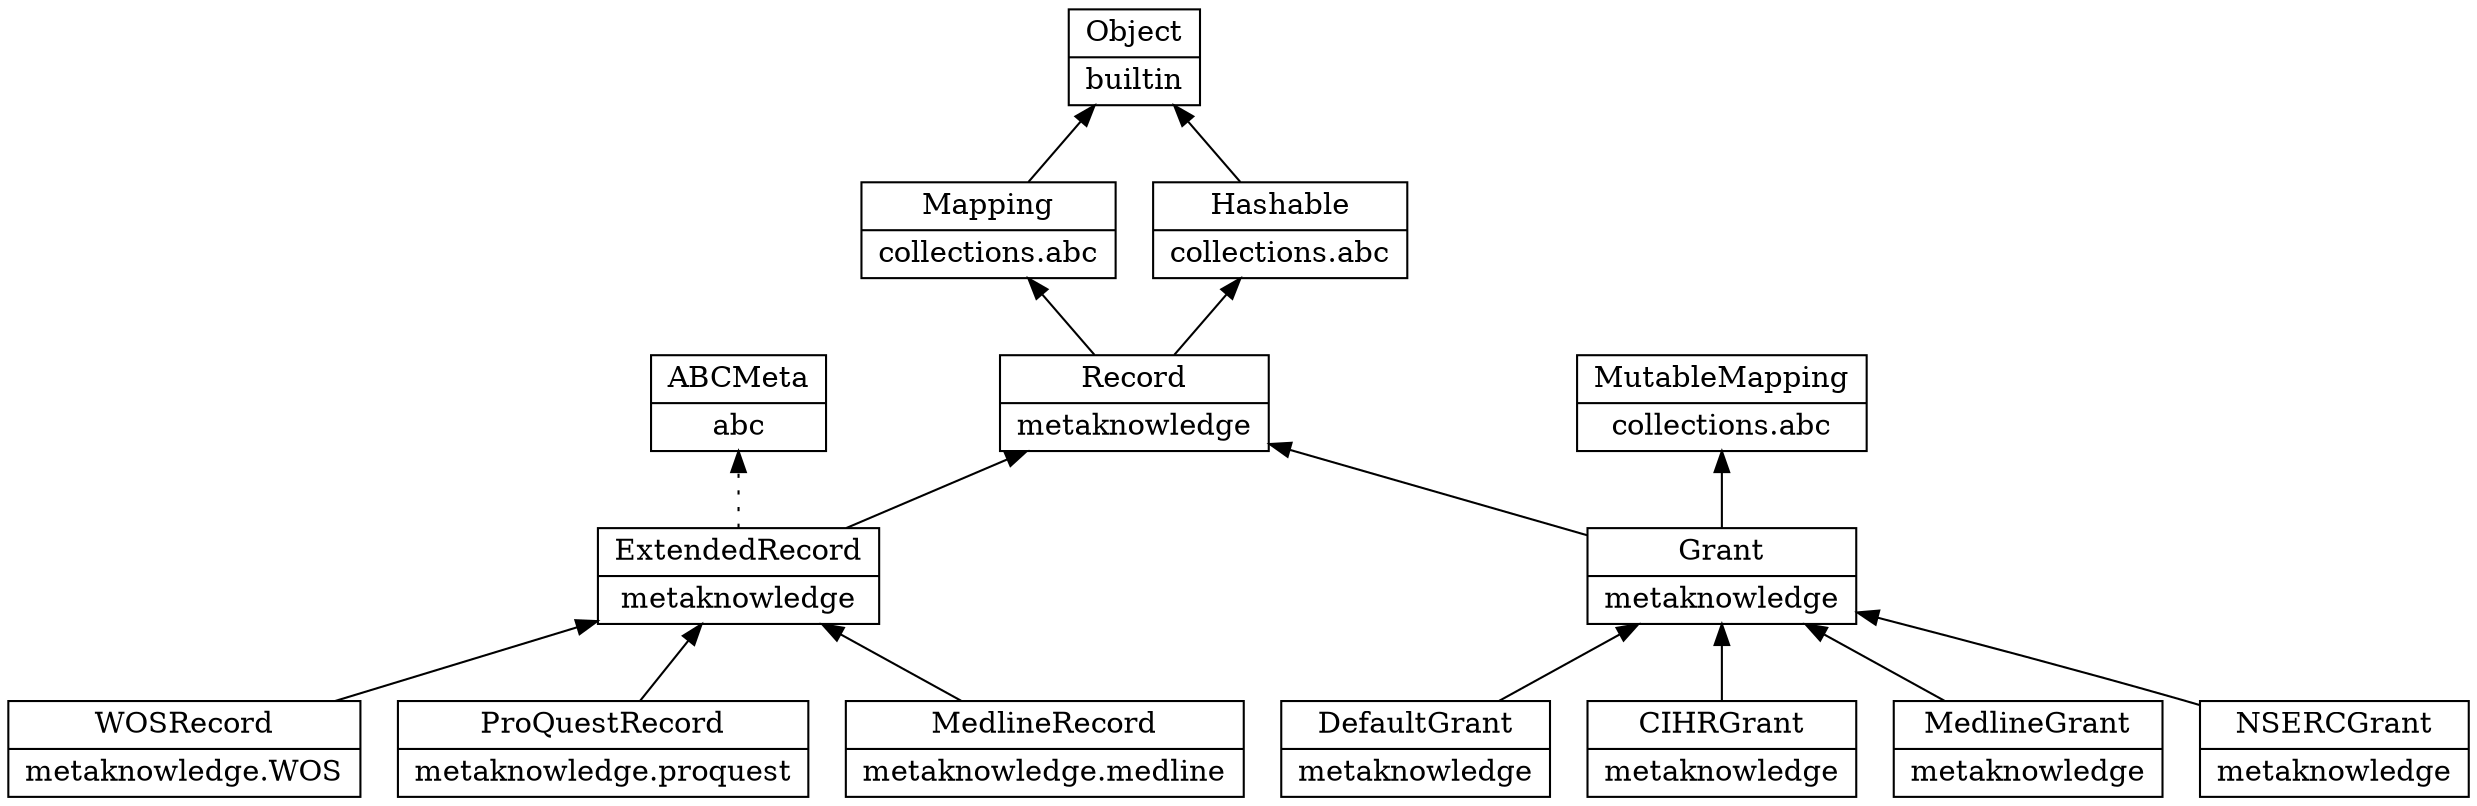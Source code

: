 /*
Class diagram for metaknowledge
*/
digraph Records {
    charset="utf-8"
    rankdir=BT
    Object [shape=record, label="{Object|builtin}"];
    Mapping [shape=record, label="{Mapping|collections.abc}"]
    Hashable [shape=record, label="{Hashable|collections.abc}"]
    ABCMeta [shape=record, label="{ABCMeta|abc}"];
    MutableMapping [shape=record, label="{MutableMapping|collections.abc}"]

    Record [shape=record, label="{Record|metaknowledge}"];
    ExtendedRecord [shape=record, label="{ExtendedRecord|metaknowledge}"];
    Grant [shape=record, label="{Grant|metaknowledge}"];

    DefaultGrant [shape=record, label="{DefaultGrant|metaknowledge}"];
    CIHRGrant [shape=record, label="{CIHRGrant|metaknowledge}"];
    MedlineGrant [shape=record, label="{MedlineGrant|metaknowledge}"];
    NSERCGrant [shape=record, label="{NSERCGrant|metaknowledge}"];

    WOSRecord [shape=record, label="{WOSRecord|metaknowledge.WOS}"];
    ProQuestRecord [shape=record, label="{ProQuestRecord|metaknowledge.proquest}"];
    MedlineRecord [shape=record, label="{MedlineRecord|metaknowledge.medline}"];

    Mapping -> Object;
    Hashable -> Object;
    Record -> Hashable;
    Record -> Mapping;
    Grant -> Record;
    Grant -> MutableMapping;
    DefaultGrant -> Grant;
    CIHRGrant -> Grant;
    MedlineGrant -> Grant;
    NSERCGrant -> Grant;
    ExtendedRecord -> ABCMeta [style=dotted];
    ExtendedRecord -> Record;
    WOSRecord -> ExtendedRecord;
    ProQuestRecord -> ExtendedRecord;
    MedlineRecord -> ExtendedRecord;


}
